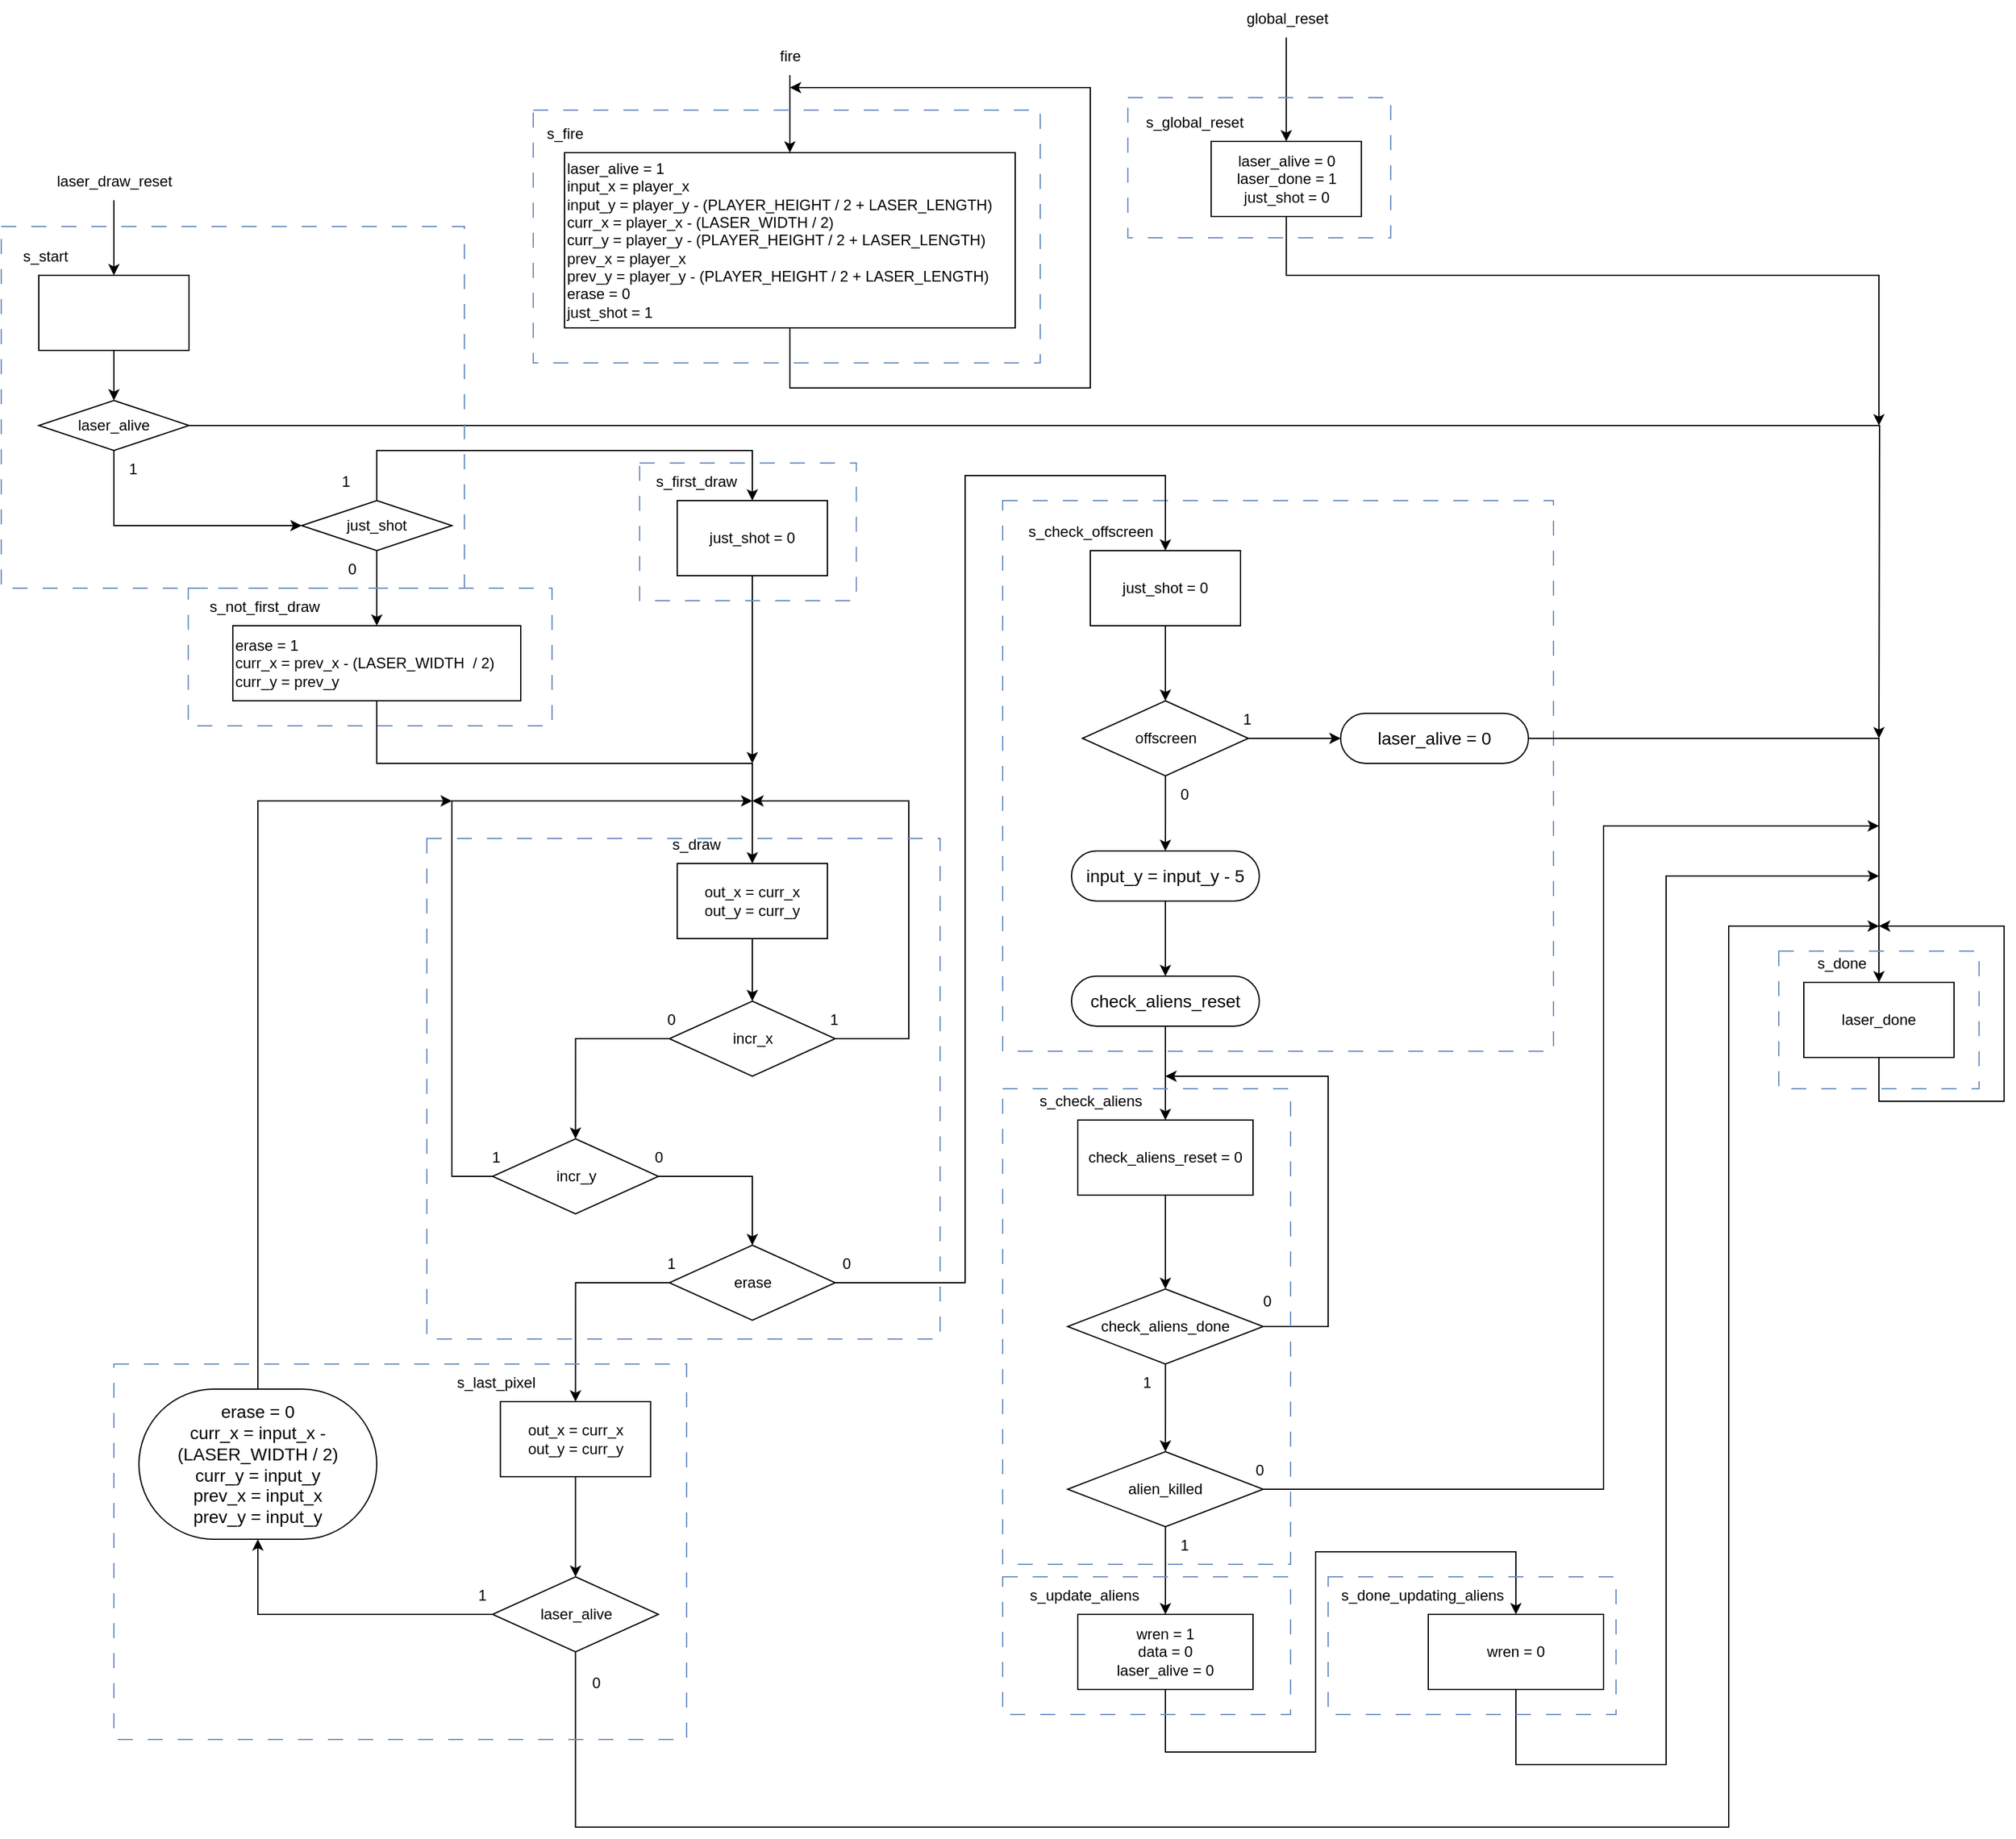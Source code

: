 <mxfile version="22.0.1" type="device">
  <diagram name="Page-1" id="rY78pbxjS33zWvEgH3hx">
    <mxGraphModel dx="1714" dy="1266" grid="1" gridSize="10" guides="1" tooltips="1" connect="1" arrows="1" fold="1" page="1" pageScale="1" pageWidth="1100" pageHeight="850" math="0" shadow="0">
      <root>
        <mxCell id="0" />
        <mxCell id="1" parent="0" />
        <mxCell id="hg0VnIa8RW2PHBciKI9P-176" value="" style="rounded=0;whiteSpace=wrap;html=1;fillColor=none;gradientColor=none;strokeColor=#6c8ebf;dashed=1;dashPattern=12 12;" vertex="1" parent="1">
          <mxGeometry x="890" y="620" width="440" height="440" as="geometry" />
        </mxCell>
        <mxCell id="hg0VnIa8RW2PHBciKI9P-182" style="edgeStyle=orthogonalEdgeStyle;rounded=0;orthogonalLoop=1;jettySize=auto;html=1;" edge="1" parent="1" source="hg0VnIa8RW2PHBciKI9P-1">
          <mxGeometry relative="1" as="geometry">
            <mxPoint x="720" y="290" as="targetPoint" />
            <Array as="points">
              <mxPoint x="720" y="530" />
              <mxPoint x="960" y="530" />
              <mxPoint x="960" y="290" />
            </Array>
          </mxGeometry>
        </mxCell>
        <mxCell id="hg0VnIa8RW2PHBciKI9P-1" value="laser_alive = 1&lt;br&gt;input_x = player_x&lt;br&gt;input_y = player_y - (PLAYER_HEIGHT / 2 + LASER_LENGTH)&lt;br&gt;curr_x = player_x - (LASER_WIDTH / 2)&lt;br&gt;curr_y = player_y - (PLAYER_HEIGHT / 2 + LASER_LENGTH)&lt;br&gt;prev_x = player_x&lt;br&gt;prev_y = player_y - (PLAYER_HEIGHT / 2 + LASER_LENGTH)&lt;br&gt;erase = 0&lt;br&gt;just_shot = 1" style="rounded=0;whiteSpace=wrap;html=1;align=left;" vertex="1" parent="1">
          <mxGeometry x="540" y="342" width="360" height="140" as="geometry" />
        </mxCell>
        <mxCell id="hg0VnIa8RW2PHBciKI9P-2" value="s_fire" style="text;html=1;align=center;verticalAlign=middle;resizable=0;points=[];autosize=1;strokeColor=none;fillColor=none;" vertex="1" parent="1">
          <mxGeometry x="515" y="312" width="50" height="30" as="geometry" />
        </mxCell>
        <mxCell id="hg0VnIa8RW2PHBciKI9P-71" style="edgeStyle=orthogonalEdgeStyle;rounded=0;orthogonalLoop=1;jettySize=auto;html=1;entryX=0.5;entryY=0;entryDx=0;entryDy=0;" edge="1" parent="1" source="hg0VnIa8RW2PHBciKI9P-70" target="hg0VnIa8RW2PHBciKI9P-1">
          <mxGeometry relative="1" as="geometry" />
        </mxCell>
        <mxCell id="hg0VnIa8RW2PHBciKI9P-70" value="fire" style="text;html=1;align=center;verticalAlign=middle;resizable=0;points=[];autosize=1;strokeColor=none;fillColor=none;" vertex="1" parent="1">
          <mxGeometry x="700" y="250" width="40" height="30" as="geometry" />
        </mxCell>
        <mxCell id="hg0VnIa8RW2PHBciKI9P-77" style="edgeStyle=orthogonalEdgeStyle;rounded=0;orthogonalLoop=1;jettySize=auto;html=1;entryX=0.5;entryY=0;entryDx=0;entryDy=0;" edge="1" parent="1" source="hg0VnIa8RW2PHBciKI9P-72" target="hg0VnIa8RW2PHBciKI9P-76">
          <mxGeometry relative="1" as="geometry" />
        </mxCell>
        <mxCell id="hg0VnIa8RW2PHBciKI9P-72" value="" style="rounded=0;whiteSpace=wrap;html=1;" vertex="1" parent="1">
          <mxGeometry x="120" y="440" width="120" height="60" as="geometry" />
        </mxCell>
        <mxCell id="hg0VnIa8RW2PHBciKI9P-74" style="edgeStyle=orthogonalEdgeStyle;rounded=0;orthogonalLoop=1;jettySize=auto;html=1;entryX=0.5;entryY=0;entryDx=0;entryDy=0;" edge="1" parent="1" source="hg0VnIa8RW2PHBciKI9P-73" target="hg0VnIa8RW2PHBciKI9P-72">
          <mxGeometry relative="1" as="geometry" />
        </mxCell>
        <mxCell id="hg0VnIa8RW2PHBciKI9P-73" value="laser_draw_reset" style="text;html=1;align=center;verticalAlign=middle;resizable=0;points=[];autosize=1;strokeColor=none;fillColor=none;" vertex="1" parent="1">
          <mxGeometry x="120" y="350" width="120" height="30" as="geometry" />
        </mxCell>
        <mxCell id="hg0VnIa8RW2PHBciKI9P-75" value="s_start" style="text;html=1;align=center;verticalAlign=middle;resizable=0;points=[];autosize=1;strokeColor=none;fillColor=none;" vertex="1" parent="1">
          <mxGeometry x="95" y="410" width="60" height="30" as="geometry" />
        </mxCell>
        <mxCell id="hg0VnIa8RW2PHBciKI9P-79" style="edgeStyle=orthogonalEdgeStyle;rounded=0;orthogonalLoop=1;jettySize=auto;html=1;entryX=0;entryY=0.5;entryDx=0;entryDy=0;" edge="1" parent="1" source="hg0VnIa8RW2PHBciKI9P-76" target="hg0VnIa8RW2PHBciKI9P-78">
          <mxGeometry relative="1" as="geometry">
            <Array as="points">
              <mxPoint x="180" y="640" />
            </Array>
          </mxGeometry>
        </mxCell>
        <mxCell id="hg0VnIa8RW2PHBciKI9P-162" style="edgeStyle=orthogonalEdgeStyle;rounded=0;orthogonalLoop=1;jettySize=auto;html=1;" edge="1" parent="1" source="hg0VnIa8RW2PHBciKI9P-76">
          <mxGeometry relative="1" as="geometry">
            <mxPoint x="1590" y="810" as="targetPoint" />
          </mxGeometry>
        </mxCell>
        <mxCell id="hg0VnIa8RW2PHBciKI9P-76" value="laser_alive" style="rhombus;whiteSpace=wrap;html=1;" vertex="1" parent="1">
          <mxGeometry x="120" y="540" width="120" height="40" as="geometry" />
        </mxCell>
        <mxCell id="hg0VnIa8RW2PHBciKI9P-82" style="edgeStyle=orthogonalEdgeStyle;rounded=0;orthogonalLoop=1;jettySize=auto;html=1;entryX=0.5;entryY=0;entryDx=0;entryDy=0;" edge="1" parent="1" source="hg0VnIa8RW2PHBciKI9P-78" target="hg0VnIa8RW2PHBciKI9P-80">
          <mxGeometry relative="1" as="geometry">
            <mxPoint x="680" y="520" as="targetPoint" />
            <Array as="points">
              <mxPoint x="390" y="580" />
              <mxPoint x="690" y="580" />
            </Array>
          </mxGeometry>
        </mxCell>
        <mxCell id="hg0VnIa8RW2PHBciKI9P-85" style="edgeStyle=orthogonalEdgeStyle;rounded=0;orthogonalLoop=1;jettySize=auto;html=1;entryX=0.5;entryY=0;entryDx=0;entryDy=0;" edge="1" parent="1" source="hg0VnIa8RW2PHBciKI9P-78" target="hg0VnIa8RW2PHBciKI9P-83">
          <mxGeometry relative="1" as="geometry" />
        </mxCell>
        <mxCell id="hg0VnIa8RW2PHBciKI9P-78" value="just_shot" style="rhombus;whiteSpace=wrap;html=1;" vertex="1" parent="1">
          <mxGeometry x="330" y="620" width="120" height="40" as="geometry" />
        </mxCell>
        <mxCell id="hg0VnIa8RW2PHBciKI9P-88" style="edgeStyle=orthogonalEdgeStyle;rounded=0;orthogonalLoop=1;jettySize=auto;html=1;" edge="1" parent="1" source="hg0VnIa8RW2PHBciKI9P-80">
          <mxGeometry relative="1" as="geometry">
            <mxPoint x="690" y="830" as="targetPoint" />
          </mxGeometry>
        </mxCell>
        <mxCell id="hg0VnIa8RW2PHBciKI9P-80" value="just_shot = 0" style="rounded=0;whiteSpace=wrap;html=1;" vertex="1" parent="1">
          <mxGeometry x="630" y="620" width="120" height="60" as="geometry" />
        </mxCell>
        <mxCell id="hg0VnIa8RW2PHBciKI9P-81" value="s_first_draw" style="text;html=1;align=center;verticalAlign=middle;resizable=0;points=[];autosize=1;strokeColor=none;fillColor=none;" vertex="1" parent="1">
          <mxGeometry x="600" y="590" width="90" height="30" as="geometry" />
        </mxCell>
        <mxCell id="hg0VnIa8RW2PHBciKI9P-87" style="edgeStyle=orthogonalEdgeStyle;rounded=0;orthogonalLoop=1;jettySize=auto;html=1;entryX=0.5;entryY=0;entryDx=0;entryDy=0;" edge="1" parent="1" source="hg0VnIa8RW2PHBciKI9P-83" target="hg0VnIa8RW2PHBciKI9P-86">
          <mxGeometry relative="1" as="geometry">
            <Array as="points">
              <mxPoint x="390" y="830" />
              <mxPoint x="690" y="830" />
            </Array>
          </mxGeometry>
        </mxCell>
        <mxCell id="hg0VnIa8RW2PHBciKI9P-83" value="erase = 1&lt;br&gt;curr_x = prev_x - (LASER_WIDTH&amp;nbsp; / 2)&lt;br&gt;curr_y = prev_y" style="rounded=0;whiteSpace=wrap;html=1;align=left;" vertex="1" parent="1">
          <mxGeometry x="275" y="720" width="230" height="60" as="geometry" />
        </mxCell>
        <mxCell id="hg0VnIa8RW2PHBciKI9P-84" value="s_not_first_draw" style="text;html=1;align=center;verticalAlign=middle;resizable=0;points=[];autosize=1;strokeColor=none;fillColor=none;" vertex="1" parent="1">
          <mxGeometry x="245" y="690" width="110" height="30" as="geometry" />
        </mxCell>
        <mxCell id="hg0VnIa8RW2PHBciKI9P-91" style="edgeStyle=orthogonalEdgeStyle;rounded=0;orthogonalLoop=1;jettySize=auto;html=1;entryX=0.5;entryY=0;entryDx=0;entryDy=0;" edge="1" parent="1" source="hg0VnIa8RW2PHBciKI9P-86" target="hg0VnIa8RW2PHBciKI9P-90">
          <mxGeometry relative="1" as="geometry" />
        </mxCell>
        <mxCell id="hg0VnIa8RW2PHBciKI9P-86" value="out_x = curr_x&lt;br&gt;out_y = curr_y" style="rounded=0;whiteSpace=wrap;html=1;" vertex="1" parent="1">
          <mxGeometry x="630" y="910" width="120" height="60" as="geometry" />
        </mxCell>
        <mxCell id="hg0VnIa8RW2PHBciKI9P-89" value="s_draw" style="text;html=1;align=center;verticalAlign=middle;resizable=0;points=[];autosize=1;strokeColor=none;fillColor=none;" vertex="1" parent="1">
          <mxGeometry x="615" y="880" width="60" height="30" as="geometry" />
        </mxCell>
        <mxCell id="hg0VnIa8RW2PHBciKI9P-93" style="edgeStyle=orthogonalEdgeStyle;rounded=0;orthogonalLoop=1;jettySize=auto;html=1;exitX=1;exitY=0.5;exitDx=0;exitDy=0;" edge="1" parent="1" source="hg0VnIa8RW2PHBciKI9P-90">
          <mxGeometry relative="1" as="geometry">
            <mxPoint x="690" y="860" as="targetPoint" />
            <mxPoint x="760" y="1020" as="sourcePoint" />
            <Array as="points">
              <mxPoint x="815" y="1050" />
              <mxPoint x="815" y="860" />
            </Array>
          </mxGeometry>
        </mxCell>
        <mxCell id="hg0VnIa8RW2PHBciKI9P-90" value="incr_x" style="rhombus;whiteSpace=wrap;html=1;" vertex="1" parent="1">
          <mxGeometry x="623.75" y="1020" width="132.5" height="60" as="geometry" />
        </mxCell>
        <mxCell id="hg0VnIa8RW2PHBciKI9P-97" style="edgeStyle=orthogonalEdgeStyle;rounded=0;orthogonalLoop=1;jettySize=auto;html=1;" edge="1" parent="1" source="hg0VnIa8RW2PHBciKI9P-94">
          <mxGeometry relative="1" as="geometry">
            <mxPoint x="690" y="860" as="targetPoint" />
            <Array as="points">
              <mxPoint x="450" y="1160" />
              <mxPoint x="450" y="860" />
            </Array>
          </mxGeometry>
        </mxCell>
        <mxCell id="hg0VnIa8RW2PHBciKI9P-99" style="edgeStyle=orthogonalEdgeStyle;rounded=0;orthogonalLoop=1;jettySize=auto;html=1;entryX=0.5;entryY=0;entryDx=0;entryDy=0;" edge="1" parent="1" source="hg0VnIa8RW2PHBciKI9P-94" target="hg0VnIa8RW2PHBciKI9P-98">
          <mxGeometry relative="1" as="geometry" />
        </mxCell>
        <mxCell id="hg0VnIa8RW2PHBciKI9P-94" value="incr_y" style="rhombus;whiteSpace=wrap;html=1;" vertex="1" parent="1">
          <mxGeometry x="482.5" y="1130" width="132.5" height="60" as="geometry" />
        </mxCell>
        <mxCell id="hg0VnIa8RW2PHBciKI9P-96" style="edgeStyle=orthogonalEdgeStyle;rounded=0;orthogonalLoop=1;jettySize=auto;html=1;entryX=0.5;entryY=0;entryDx=0;entryDy=0;" edge="1" parent="1" source="hg0VnIa8RW2PHBciKI9P-90" target="hg0VnIa8RW2PHBciKI9P-94">
          <mxGeometry relative="1" as="geometry" />
        </mxCell>
        <mxCell id="hg0VnIa8RW2PHBciKI9P-113" style="edgeStyle=orthogonalEdgeStyle;rounded=0;orthogonalLoop=1;jettySize=auto;html=1;entryX=0.5;entryY=0;entryDx=0;entryDy=0;" edge="1" parent="1" source="hg0VnIa8RW2PHBciKI9P-98" target="hg0VnIa8RW2PHBciKI9P-111">
          <mxGeometry relative="1" as="geometry" />
        </mxCell>
        <mxCell id="hg0VnIa8RW2PHBciKI9P-124" style="edgeStyle=orthogonalEdgeStyle;rounded=0;orthogonalLoop=1;jettySize=auto;html=1;entryX=0.5;entryY=0;entryDx=0;entryDy=0;" edge="1" parent="1" source="hg0VnIa8RW2PHBciKI9P-98" target="hg0VnIa8RW2PHBciKI9P-122">
          <mxGeometry relative="1" as="geometry">
            <mxPoint x="940" y="740" as="targetPoint" />
            <Array as="points">
              <mxPoint x="860" y="1245" />
              <mxPoint x="860" y="600" />
              <mxPoint x="1020" y="600" />
            </Array>
          </mxGeometry>
        </mxCell>
        <mxCell id="hg0VnIa8RW2PHBciKI9P-98" value="erase" style="rhombus;whiteSpace=wrap;html=1;" vertex="1" parent="1">
          <mxGeometry x="623.75" y="1215" width="132.5" height="60" as="geometry" />
        </mxCell>
        <mxCell id="hg0VnIa8RW2PHBciKI9P-100" value="1" style="text;html=1;align=center;verticalAlign=middle;resizable=0;points=[];autosize=1;strokeColor=none;fillColor=none;" vertex="1" parent="1">
          <mxGeometry x="180" y="580" width="30" height="30" as="geometry" />
        </mxCell>
        <mxCell id="hg0VnIa8RW2PHBciKI9P-101" value="1" style="text;html=1;align=center;verticalAlign=middle;resizable=0;points=[];autosize=1;strokeColor=none;fillColor=none;" vertex="1" parent="1">
          <mxGeometry x="350" y="590" width="30" height="30" as="geometry" />
        </mxCell>
        <mxCell id="hg0VnIa8RW2PHBciKI9P-102" value="0" style="text;html=1;align=center;verticalAlign=middle;resizable=0;points=[];autosize=1;strokeColor=none;fillColor=none;" vertex="1" parent="1">
          <mxGeometry x="355" y="660" width="30" height="30" as="geometry" />
        </mxCell>
        <mxCell id="hg0VnIa8RW2PHBciKI9P-103" value="0" style="text;html=1;align=center;verticalAlign=middle;resizable=0;points=[];autosize=1;strokeColor=none;fillColor=none;" vertex="1" parent="1">
          <mxGeometry x="610" y="1020" width="30" height="30" as="geometry" />
        </mxCell>
        <mxCell id="hg0VnIa8RW2PHBciKI9P-104" value="0" style="text;html=1;align=center;verticalAlign=middle;resizable=0;points=[];autosize=1;strokeColor=none;fillColor=none;" vertex="1" parent="1">
          <mxGeometry x="600" y="1130" width="30" height="30" as="geometry" />
        </mxCell>
        <mxCell id="hg0VnIa8RW2PHBciKI9P-105" value="1" style="text;html=1;align=center;verticalAlign=middle;resizable=0;points=[];autosize=1;strokeColor=none;fillColor=none;" vertex="1" parent="1">
          <mxGeometry x="740" y="1020" width="30" height="30" as="geometry" />
        </mxCell>
        <mxCell id="hg0VnIa8RW2PHBciKI9P-106" value="1" style="text;html=1;align=center;verticalAlign=middle;resizable=0;points=[];autosize=1;strokeColor=none;fillColor=none;" vertex="1" parent="1">
          <mxGeometry x="470" y="1130" width="30" height="30" as="geometry" />
        </mxCell>
        <mxCell id="hg0VnIa8RW2PHBciKI9P-117" style="edgeStyle=orthogonalEdgeStyle;rounded=0;orthogonalLoop=1;jettySize=auto;html=1;entryX=0.5;entryY=0;entryDx=0;entryDy=0;" edge="1" parent="1" source="hg0VnIa8RW2PHBciKI9P-111" target="hg0VnIa8RW2PHBciKI9P-115">
          <mxGeometry relative="1" as="geometry" />
        </mxCell>
        <mxCell id="hg0VnIa8RW2PHBciKI9P-111" value="out_x = curr_x&lt;br&gt;out_y = curr_y" style="rounded=0;whiteSpace=wrap;html=1;" vertex="1" parent="1">
          <mxGeometry x="488.75" y="1340" width="120" height="60" as="geometry" />
        </mxCell>
        <mxCell id="hg0VnIa8RW2PHBciKI9P-112" value="s_last_pixel" style="text;html=1;align=center;verticalAlign=middle;resizable=0;points=[];autosize=1;strokeColor=none;fillColor=none;rotation=0;" vertex="1" parent="1">
          <mxGeometry x="440" y="1310" width="90" height="30" as="geometry" />
        </mxCell>
        <mxCell id="hg0VnIa8RW2PHBciKI9P-114" value="1" style="text;html=1;align=center;verticalAlign=middle;resizable=0;points=[];autosize=1;strokeColor=none;fillColor=none;" vertex="1" parent="1">
          <mxGeometry x="610" y="1215" width="30" height="30" as="geometry" />
        </mxCell>
        <mxCell id="hg0VnIa8RW2PHBciKI9P-118" style="edgeStyle=orthogonalEdgeStyle;rounded=0;orthogonalLoop=1;jettySize=auto;html=1;entryX=0.5;entryY=1;entryDx=0;entryDy=0;" edge="1" parent="1" source="hg0VnIa8RW2PHBciKI9P-115" target="hg0VnIa8RW2PHBciKI9P-116">
          <mxGeometry relative="1" as="geometry" />
        </mxCell>
        <mxCell id="hg0VnIa8RW2PHBciKI9P-160" style="edgeStyle=orthogonalEdgeStyle;rounded=0;orthogonalLoop=1;jettySize=auto;html=1;" edge="1" parent="1" source="hg0VnIa8RW2PHBciKI9P-115">
          <mxGeometry relative="1" as="geometry">
            <mxPoint x="1590" y="960" as="targetPoint" />
            <Array as="points">
              <mxPoint x="549" y="1680" />
              <mxPoint x="1470" y="1680" />
              <mxPoint x="1470" y="960" />
            </Array>
          </mxGeometry>
        </mxCell>
        <mxCell id="hg0VnIa8RW2PHBciKI9P-115" value="laser_alive" style="rhombus;whiteSpace=wrap;html=1;" vertex="1" parent="1">
          <mxGeometry x="482.5" y="1480" width="132.5" height="60" as="geometry" />
        </mxCell>
        <mxCell id="hg0VnIa8RW2PHBciKI9P-121" style="edgeStyle=orthogonalEdgeStyle;rounded=0;orthogonalLoop=1;jettySize=auto;html=1;exitX=0.5;exitY=0;exitDx=0;exitDy=0;" edge="1" parent="1" source="hg0VnIa8RW2PHBciKI9P-116">
          <mxGeometry relative="1" as="geometry">
            <mxPoint x="450" y="860" as="targetPoint" />
            <Array as="points">
              <mxPoint x="295" y="860" />
            </Array>
          </mxGeometry>
        </mxCell>
        <mxCell id="hg0VnIa8RW2PHBciKI9P-116" value="erase = 0&lt;br&gt;curr_x = input_x - (LASER_WIDTH / 2)&lt;br&gt;curr_y = input_y&lt;br&gt;prev_x = input_x&lt;br&gt;prev_y = input_y" style="rounded=1;whiteSpace=wrap;html=1;arcSize=50;strokeWidth=1;fillColor=none;whiteSpace=wrap;align=center;verticalAlign=middle;spacingLeft=0;fontStyle=0;fontSize=14;spacing=10;" vertex="1" parent="1">
          <mxGeometry x="200" y="1330" width="190" height="120" as="geometry" />
        </mxCell>
        <mxCell id="hg0VnIa8RW2PHBciKI9P-120" value="1" style="text;html=1;align=center;verticalAlign=middle;resizable=0;points=[];autosize=1;strokeColor=none;fillColor=none;" vertex="1" parent="1">
          <mxGeometry x="458.75" y="1480" width="30" height="30" as="geometry" />
        </mxCell>
        <mxCell id="hg0VnIa8RW2PHBciKI9P-127" style="edgeStyle=orthogonalEdgeStyle;rounded=0;orthogonalLoop=1;jettySize=auto;html=1;entryX=0.5;entryY=0;entryDx=0;entryDy=0;" edge="1" parent="1" source="hg0VnIa8RW2PHBciKI9P-122" target="hg0VnIa8RW2PHBciKI9P-125">
          <mxGeometry relative="1" as="geometry" />
        </mxCell>
        <mxCell id="hg0VnIa8RW2PHBciKI9P-122" value="just_shot = 0" style="rounded=0;whiteSpace=wrap;html=1;" vertex="1" parent="1">
          <mxGeometry x="960" y="660" width="120" height="60" as="geometry" />
        </mxCell>
        <mxCell id="hg0VnIa8RW2PHBciKI9P-123" value="s_check_offscreen" style="text;html=1;align=center;verticalAlign=middle;resizable=0;points=[];autosize=1;strokeColor=none;fillColor=none;" vertex="1" parent="1">
          <mxGeometry x="900" y="630" width="120" height="30" as="geometry" />
        </mxCell>
        <mxCell id="hg0VnIa8RW2PHBciKI9P-128" style="edgeStyle=orthogonalEdgeStyle;rounded=0;orthogonalLoop=1;jettySize=auto;html=1;entryX=0;entryY=0.5;entryDx=0;entryDy=0;" edge="1" parent="1" source="hg0VnIa8RW2PHBciKI9P-125" target="hg0VnIa8RW2PHBciKI9P-126">
          <mxGeometry relative="1" as="geometry" />
        </mxCell>
        <mxCell id="hg0VnIa8RW2PHBciKI9P-130" style="edgeStyle=orthogonalEdgeStyle;rounded=0;orthogonalLoop=1;jettySize=auto;html=1;entryX=0.5;entryY=0;entryDx=0;entryDy=0;" edge="1" parent="1" source="hg0VnIa8RW2PHBciKI9P-125" target="hg0VnIa8RW2PHBciKI9P-129">
          <mxGeometry relative="1" as="geometry" />
        </mxCell>
        <mxCell id="hg0VnIa8RW2PHBciKI9P-125" value="offscreen" style="rhombus;whiteSpace=wrap;html=1;" vertex="1" parent="1">
          <mxGeometry x="953.75" y="780" width="132.5" height="60" as="geometry" />
        </mxCell>
        <mxCell id="hg0VnIa8RW2PHBciKI9P-149" style="edgeStyle=orthogonalEdgeStyle;rounded=0;orthogonalLoop=1;jettySize=auto;html=1;entryX=0.5;entryY=0;entryDx=0;entryDy=0;" edge="1" parent="1" source="hg0VnIa8RW2PHBciKI9P-126" target="hg0VnIa8RW2PHBciKI9P-147">
          <mxGeometry relative="1" as="geometry" />
        </mxCell>
        <mxCell id="hg0VnIa8RW2PHBciKI9P-126" value="laser_alive = 0" style="rounded=1;whiteSpace=wrap;html=1;arcSize=50;strokeWidth=1;fillColor=none;whiteSpace=wrap;align=center;verticalAlign=middle;spacingLeft=0;fontStyle=0;fontSize=14;spacing=10;" vertex="1" parent="1">
          <mxGeometry x="1160" y="790" width="150" height="40" as="geometry" />
        </mxCell>
        <mxCell id="hg0VnIa8RW2PHBciKI9P-132" style="edgeStyle=orthogonalEdgeStyle;rounded=0;orthogonalLoop=1;jettySize=auto;html=1;entryX=0.5;entryY=0;entryDx=0;entryDy=0;" edge="1" parent="1" source="hg0VnIa8RW2PHBciKI9P-129" target="hg0VnIa8RW2PHBciKI9P-131">
          <mxGeometry relative="1" as="geometry" />
        </mxCell>
        <mxCell id="hg0VnIa8RW2PHBciKI9P-129" value="input_y = input_y - 5" style="rounded=1;whiteSpace=wrap;html=1;arcSize=50;strokeWidth=1;fillColor=none;whiteSpace=wrap;align=center;verticalAlign=middle;spacingLeft=0;fontStyle=0;fontSize=14;spacing=10;" vertex="1" parent="1">
          <mxGeometry x="945" y="900" width="150" height="40" as="geometry" />
        </mxCell>
        <mxCell id="hg0VnIa8RW2PHBciKI9P-136" style="edgeStyle=orthogonalEdgeStyle;rounded=0;orthogonalLoop=1;jettySize=auto;html=1;entryX=0.5;entryY=0;entryDx=0;entryDy=0;" edge="1" parent="1" source="hg0VnIa8RW2PHBciKI9P-131" target="hg0VnIa8RW2PHBciKI9P-135">
          <mxGeometry relative="1" as="geometry" />
        </mxCell>
        <mxCell id="hg0VnIa8RW2PHBciKI9P-131" value="check_aliens_reset" style="rounded=1;whiteSpace=wrap;html=1;arcSize=50;strokeWidth=1;fillColor=none;whiteSpace=wrap;align=center;verticalAlign=middle;spacingLeft=0;fontStyle=0;fontSize=14;spacing=10;" vertex="1" parent="1">
          <mxGeometry x="945" y="1000" width="150" height="40" as="geometry" />
        </mxCell>
        <mxCell id="hg0VnIa8RW2PHBciKI9P-133" value="1" style="text;html=1;align=center;verticalAlign=middle;resizable=0;points=[];autosize=1;strokeColor=none;fillColor=none;" vertex="1" parent="1">
          <mxGeometry x="1070" y="780" width="30" height="30" as="geometry" />
        </mxCell>
        <mxCell id="hg0VnIa8RW2PHBciKI9P-134" value="0" style="text;html=1;align=center;verticalAlign=middle;resizable=0;points=[];autosize=1;strokeColor=none;fillColor=none;" vertex="1" parent="1">
          <mxGeometry x="1020" y="840" width="30" height="30" as="geometry" />
        </mxCell>
        <mxCell id="hg0VnIa8RW2PHBciKI9P-139" style="edgeStyle=orthogonalEdgeStyle;rounded=0;orthogonalLoop=1;jettySize=auto;html=1;entryX=0.5;entryY=0;entryDx=0;entryDy=0;" edge="1" parent="1" source="hg0VnIa8RW2PHBciKI9P-135" target="hg0VnIa8RW2PHBciKI9P-138">
          <mxGeometry relative="1" as="geometry" />
        </mxCell>
        <mxCell id="hg0VnIa8RW2PHBciKI9P-135" value="check_aliens_reset = 0" style="rounded=0;whiteSpace=wrap;html=1;" vertex="1" parent="1">
          <mxGeometry x="950" y="1115" width="140" height="60" as="geometry" />
        </mxCell>
        <mxCell id="hg0VnIa8RW2PHBciKI9P-137" value="s_check_aliens" style="text;html=1;align=center;verticalAlign=middle;resizable=0;points=[];autosize=1;strokeColor=none;fillColor=none;" vertex="1" parent="1">
          <mxGeometry x="905" y="1085" width="110" height="30" as="geometry" />
        </mxCell>
        <mxCell id="hg0VnIa8RW2PHBciKI9P-140" style="edgeStyle=orthogonalEdgeStyle;rounded=0;orthogonalLoop=1;jettySize=auto;html=1;entryX=1.045;entryY=-0.167;entryDx=0;entryDy=0;entryPerimeter=0;" edge="1" parent="1" source="hg0VnIa8RW2PHBciKI9P-138" target="hg0VnIa8RW2PHBciKI9P-137">
          <mxGeometry relative="1" as="geometry">
            <mxPoint x="1050" y="1080" as="targetPoint" />
            <Array as="points">
              <mxPoint x="1150" y="1280" />
              <mxPoint x="1150" y="1080" />
            </Array>
          </mxGeometry>
        </mxCell>
        <mxCell id="hg0VnIa8RW2PHBciKI9P-143" style="edgeStyle=orthogonalEdgeStyle;rounded=0;orthogonalLoop=1;jettySize=auto;html=1;entryX=0.5;entryY=0;entryDx=0;entryDy=0;" edge="1" parent="1" source="hg0VnIa8RW2PHBciKI9P-138" target="hg0VnIa8RW2PHBciKI9P-142">
          <mxGeometry relative="1" as="geometry" />
        </mxCell>
        <mxCell id="hg0VnIa8RW2PHBciKI9P-138" value="check_aliens_done" style="rhombus;whiteSpace=wrap;html=1;" vertex="1" parent="1">
          <mxGeometry x="941.88" y="1250" width="156.25" height="60" as="geometry" />
        </mxCell>
        <mxCell id="hg0VnIa8RW2PHBciKI9P-141" value="0" style="text;html=1;align=center;verticalAlign=middle;resizable=0;points=[];autosize=1;strokeColor=none;fillColor=none;" vertex="1" parent="1">
          <mxGeometry x="1086.25" y="1245" width="30" height="30" as="geometry" />
        </mxCell>
        <mxCell id="hg0VnIa8RW2PHBciKI9P-150" style="edgeStyle=orthogonalEdgeStyle;rounded=0;orthogonalLoop=1;jettySize=auto;html=1;" edge="1" parent="1" source="hg0VnIa8RW2PHBciKI9P-142">
          <mxGeometry relative="1" as="geometry">
            <mxPoint x="1590" y="880" as="targetPoint" />
            <Array as="points">
              <mxPoint x="1370" y="1410" />
              <mxPoint x="1370" y="880" />
            </Array>
          </mxGeometry>
        </mxCell>
        <mxCell id="hg0VnIa8RW2PHBciKI9P-153" style="edgeStyle=orthogonalEdgeStyle;rounded=0;orthogonalLoop=1;jettySize=auto;html=1;entryX=0.5;entryY=0;entryDx=0;entryDy=0;" edge="1" parent="1" source="hg0VnIa8RW2PHBciKI9P-142" target="hg0VnIa8RW2PHBciKI9P-151">
          <mxGeometry relative="1" as="geometry" />
        </mxCell>
        <mxCell id="hg0VnIa8RW2PHBciKI9P-142" value="alien_killed" style="rhombus;whiteSpace=wrap;html=1;" vertex="1" parent="1">
          <mxGeometry x="941.88" y="1380" width="156.25" height="60" as="geometry" />
        </mxCell>
        <mxCell id="hg0VnIa8RW2PHBciKI9P-144" value="0" style="text;html=1;align=center;verticalAlign=middle;resizable=0;points=[];autosize=1;strokeColor=none;fillColor=none;" vertex="1" parent="1">
          <mxGeometry x="750" y="1215" width="30" height="30" as="geometry" />
        </mxCell>
        <mxCell id="hg0VnIa8RW2PHBciKI9P-146" value="1" style="text;html=1;align=center;verticalAlign=middle;resizable=0;points=[];autosize=1;strokeColor=none;fillColor=none;" vertex="1" parent="1">
          <mxGeometry x="990" y="1310" width="30" height="30" as="geometry" />
        </mxCell>
        <mxCell id="hg0VnIa8RW2PHBciKI9P-169" style="edgeStyle=orthogonalEdgeStyle;rounded=0;orthogonalLoop=1;jettySize=auto;html=1;" edge="1" parent="1" source="hg0VnIa8RW2PHBciKI9P-147">
          <mxGeometry relative="1" as="geometry">
            <mxPoint x="1590" y="960" as="targetPoint" />
            <Array as="points">
              <mxPoint x="1590" y="1100" />
              <mxPoint x="1690" y="1100" />
              <mxPoint x="1690" y="960" />
            </Array>
          </mxGeometry>
        </mxCell>
        <mxCell id="hg0VnIa8RW2PHBciKI9P-147" value="laser_done" style="rounded=0;whiteSpace=wrap;html=1;" vertex="1" parent="1">
          <mxGeometry x="1530" y="1005" width="120" height="60" as="geometry" />
        </mxCell>
        <mxCell id="hg0VnIa8RW2PHBciKI9P-148" value="s_done" style="text;html=1;align=center;verticalAlign=middle;resizable=0;points=[];autosize=1;strokeColor=none;fillColor=none;" vertex="1" parent="1">
          <mxGeometry x="1530" y="975" width="60" height="30" as="geometry" />
        </mxCell>
        <mxCell id="hg0VnIa8RW2PHBciKI9P-158" style="edgeStyle=orthogonalEdgeStyle;rounded=0;orthogonalLoop=1;jettySize=auto;html=1;entryX=0.5;entryY=0;entryDx=0;entryDy=0;" edge="1" parent="1" source="hg0VnIa8RW2PHBciKI9P-151" target="hg0VnIa8RW2PHBciKI9P-156">
          <mxGeometry relative="1" as="geometry">
            <mxPoint x="1350" y="1480" as="targetPoint" />
            <Array as="points">
              <mxPoint x="1020" y="1620" />
              <mxPoint x="1140" y="1620" />
              <mxPoint x="1140" y="1460" />
              <mxPoint x="1300" y="1460" />
            </Array>
          </mxGeometry>
        </mxCell>
        <mxCell id="hg0VnIa8RW2PHBciKI9P-151" value="wren = 1&lt;br&gt;data = 0&lt;br&gt;laser_alive = 0" style="rounded=0;whiteSpace=wrap;html=1;" vertex="1" parent="1">
          <mxGeometry x="950.01" y="1510" width="140" height="60" as="geometry" />
        </mxCell>
        <mxCell id="hg0VnIa8RW2PHBciKI9P-152" value="s_update_aliens" style="text;html=1;align=center;verticalAlign=middle;resizable=0;points=[];autosize=1;strokeColor=none;fillColor=none;" vertex="1" parent="1">
          <mxGeometry x="900" y="1480" width="110" height="30" as="geometry" />
        </mxCell>
        <mxCell id="hg0VnIa8RW2PHBciKI9P-154" value="1" style="text;html=1;align=center;verticalAlign=middle;resizable=0;points=[];autosize=1;strokeColor=none;fillColor=none;" vertex="1" parent="1">
          <mxGeometry x="1020" y="1440" width="30" height="30" as="geometry" />
        </mxCell>
        <mxCell id="hg0VnIa8RW2PHBciKI9P-155" value="0" style="text;html=1;align=center;verticalAlign=middle;resizable=0;points=[];autosize=1;strokeColor=none;fillColor=none;" vertex="1" parent="1">
          <mxGeometry x="1080" y="1380" width="30" height="30" as="geometry" />
        </mxCell>
        <mxCell id="hg0VnIa8RW2PHBciKI9P-159" style="edgeStyle=orthogonalEdgeStyle;rounded=0;orthogonalLoop=1;jettySize=auto;html=1;" edge="1" parent="1" source="hg0VnIa8RW2PHBciKI9P-156">
          <mxGeometry relative="1" as="geometry">
            <mxPoint x="1590" y="920" as="targetPoint" />
            <Array as="points">
              <mxPoint x="1300" y="1630" />
              <mxPoint x="1420" y="1630" />
            </Array>
          </mxGeometry>
        </mxCell>
        <mxCell id="hg0VnIa8RW2PHBciKI9P-156" value="wren = 0" style="rounded=0;whiteSpace=wrap;html=1;" vertex="1" parent="1">
          <mxGeometry x="1230" y="1510" width="140" height="60" as="geometry" />
        </mxCell>
        <mxCell id="hg0VnIa8RW2PHBciKI9P-157" value="s_done_updating_aliens" style="text;html=1;align=center;verticalAlign=middle;resizable=0;points=[];autosize=1;strokeColor=none;fillColor=none;" vertex="1" parent="1">
          <mxGeometry x="1150" y="1480" width="150" height="30" as="geometry" />
        </mxCell>
        <mxCell id="hg0VnIa8RW2PHBciKI9P-161" value="0" style="text;html=1;align=center;verticalAlign=middle;resizable=0;points=[];autosize=1;strokeColor=none;fillColor=none;" vertex="1" parent="1">
          <mxGeometry x="550" y="1550" width="30" height="30" as="geometry" />
        </mxCell>
        <mxCell id="hg0VnIa8RW2PHBciKI9P-167" style="edgeStyle=orthogonalEdgeStyle;rounded=0;orthogonalLoop=1;jettySize=auto;html=1;" edge="1" parent="1" source="hg0VnIa8RW2PHBciKI9P-163">
          <mxGeometry relative="1" as="geometry">
            <mxPoint x="1590.0" y="560" as="targetPoint" />
            <Array as="points">
              <mxPoint x="1117" y="440" />
              <mxPoint x="1590" y="440" />
            </Array>
          </mxGeometry>
        </mxCell>
        <mxCell id="hg0VnIa8RW2PHBciKI9P-163" value="laser_alive = 0&lt;br&gt;laser_done = 1&lt;br&gt;just_shot = 0" style="rounded=0;whiteSpace=wrap;html=1;" vertex="1" parent="1">
          <mxGeometry x="1056.56" y="333" width="120" height="60" as="geometry" />
        </mxCell>
        <mxCell id="hg0VnIa8RW2PHBciKI9P-164" value="s_global_reset" style="text;html=1;align=center;verticalAlign=middle;resizable=0;points=[];autosize=1;strokeColor=none;fillColor=none;" vertex="1" parent="1">
          <mxGeometry x="993.44" y="303" width="100" height="30" as="geometry" />
        </mxCell>
        <mxCell id="hg0VnIa8RW2PHBciKI9P-166" style="edgeStyle=orthogonalEdgeStyle;rounded=0;orthogonalLoop=1;jettySize=auto;html=1;entryX=0.5;entryY=0;entryDx=0;entryDy=0;" edge="1" parent="1" source="hg0VnIa8RW2PHBciKI9P-165" target="hg0VnIa8RW2PHBciKI9P-163">
          <mxGeometry relative="1" as="geometry" />
        </mxCell>
        <mxCell id="hg0VnIa8RW2PHBciKI9P-165" value="global_reset" style="text;html=1;align=center;verticalAlign=middle;resizable=0;points=[];autosize=1;strokeColor=none;fillColor=none;" vertex="1" parent="1">
          <mxGeometry x="1071.56" y="220" width="90" height="30" as="geometry" />
        </mxCell>
        <mxCell id="hg0VnIa8RW2PHBciKI9P-170" value="" style="rounded=0;whiteSpace=wrap;html=1;fillColor=none;gradientColor=none;strokeColor=#6c8ebf;dashed=1;dashPattern=12 12;" vertex="1" parent="1">
          <mxGeometry x="90" y="401" width="370" height="289" as="geometry" />
        </mxCell>
        <mxCell id="hg0VnIa8RW2PHBciKI9P-171" value="" style="rounded=0;whiteSpace=wrap;html=1;fillColor=none;gradientColor=none;strokeColor=#6c8ebf;dashed=1;dashPattern=12 12;" vertex="1" parent="1">
          <mxGeometry x="180" y="1310" width="457.5" height="300" as="geometry" />
        </mxCell>
        <mxCell id="hg0VnIa8RW2PHBciKI9P-172" value="" style="rounded=0;whiteSpace=wrap;html=1;fillColor=none;gradientColor=none;strokeColor=#6c8ebf;dashed=1;dashPattern=12 12;" vertex="1" parent="1">
          <mxGeometry x="239.38" y="690" width="290.62" height="110" as="geometry" />
        </mxCell>
        <mxCell id="hg0VnIa8RW2PHBciKI9P-174" value="" style="rounded=0;whiteSpace=wrap;html=1;fillColor=none;gradientColor=none;strokeColor=#6c8ebf;dashed=1;dashPattern=12 12;" vertex="1" parent="1">
          <mxGeometry x="600" y="590" width="173.12" height="110" as="geometry" />
        </mxCell>
        <mxCell id="hg0VnIa8RW2PHBciKI9P-175" value="" style="rounded=0;whiteSpace=wrap;html=1;fillColor=none;gradientColor=none;strokeColor=#6c8ebf;dashed=1;dashPattern=12 12;" vertex="1" parent="1">
          <mxGeometry x="430" y="890" width="410" height="400" as="geometry" />
        </mxCell>
        <mxCell id="hg0VnIa8RW2PHBciKI9P-177" value="" style="rounded=0;whiteSpace=wrap;html=1;fillColor=none;gradientColor=none;strokeColor=#6c8ebf;dashed=1;dashPattern=12 12;" vertex="1" parent="1">
          <mxGeometry x="890" y="1090" width="230" height="380" as="geometry" />
        </mxCell>
        <mxCell id="hg0VnIa8RW2PHBciKI9P-178" value="" style="rounded=0;whiteSpace=wrap;html=1;fillColor=none;gradientColor=none;strokeColor=#6c8ebf;dashed=1;dashPattern=12 12;" vertex="1" parent="1">
          <mxGeometry x="890" y="1480" width="230" height="110" as="geometry" />
        </mxCell>
        <mxCell id="hg0VnIa8RW2PHBciKI9P-179" value="" style="rounded=0;whiteSpace=wrap;html=1;fillColor=none;gradientColor=none;strokeColor=#6c8ebf;dashed=1;dashPattern=12 12;" vertex="1" parent="1">
          <mxGeometry x="1150" y="1480" width="230" height="110" as="geometry" />
        </mxCell>
        <mxCell id="hg0VnIa8RW2PHBciKI9P-180" value="" style="rounded=0;whiteSpace=wrap;html=1;fillColor=none;gradientColor=none;strokeColor=#6c8ebf;dashed=1;dashPattern=12 12;" vertex="1" parent="1">
          <mxGeometry x="1510" y="980" width="160" height="110" as="geometry" />
        </mxCell>
        <mxCell id="hg0VnIa8RW2PHBciKI9P-183" value="" style="rounded=0;whiteSpace=wrap;html=1;fillColor=none;gradientColor=none;strokeColor=#6c8ebf;dashed=1;dashPattern=12 12;" vertex="1" parent="1">
          <mxGeometry x="515" y="308" width="405" height="202" as="geometry" />
        </mxCell>
        <mxCell id="hg0VnIa8RW2PHBciKI9P-184" value="" style="rounded=0;whiteSpace=wrap;html=1;fillColor=none;gradientColor=none;strokeColor=#6c8ebf;dashed=1;dashPattern=12 12;" vertex="1" parent="1">
          <mxGeometry x="990" y="298" width="210" height="112" as="geometry" />
        </mxCell>
      </root>
    </mxGraphModel>
  </diagram>
</mxfile>
